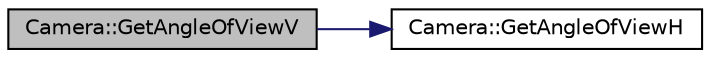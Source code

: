 digraph "Camera::GetAngleOfViewV"
{
 // LATEX_PDF_SIZE
  edge [fontname="Helvetica",fontsize="10",labelfontname="Helvetica",labelfontsize="10"];
  node [fontname="Helvetica",fontsize="10",shape=record];
  rankdir="LR";
  Node1 [label="Camera::GetAngleOfViewV",height=0.2,width=0.4,color="black", fillcolor="grey75", style="filled", fontcolor="black",tooltip="Returns the vertical angle of view."];
  Node1 -> Node2 [color="midnightblue",fontsize="10",style="solid",fontname="Helvetica"];
  Node2 [label="Camera::GetAngleOfViewH",height=0.2,width=0.4,color="black", fillcolor="white", style="filled",URL="$class_camera.html#a3fd16cdcc605617518f8dc50291ff0ab",tooltip="Returns the horizontal angle of view."];
}

